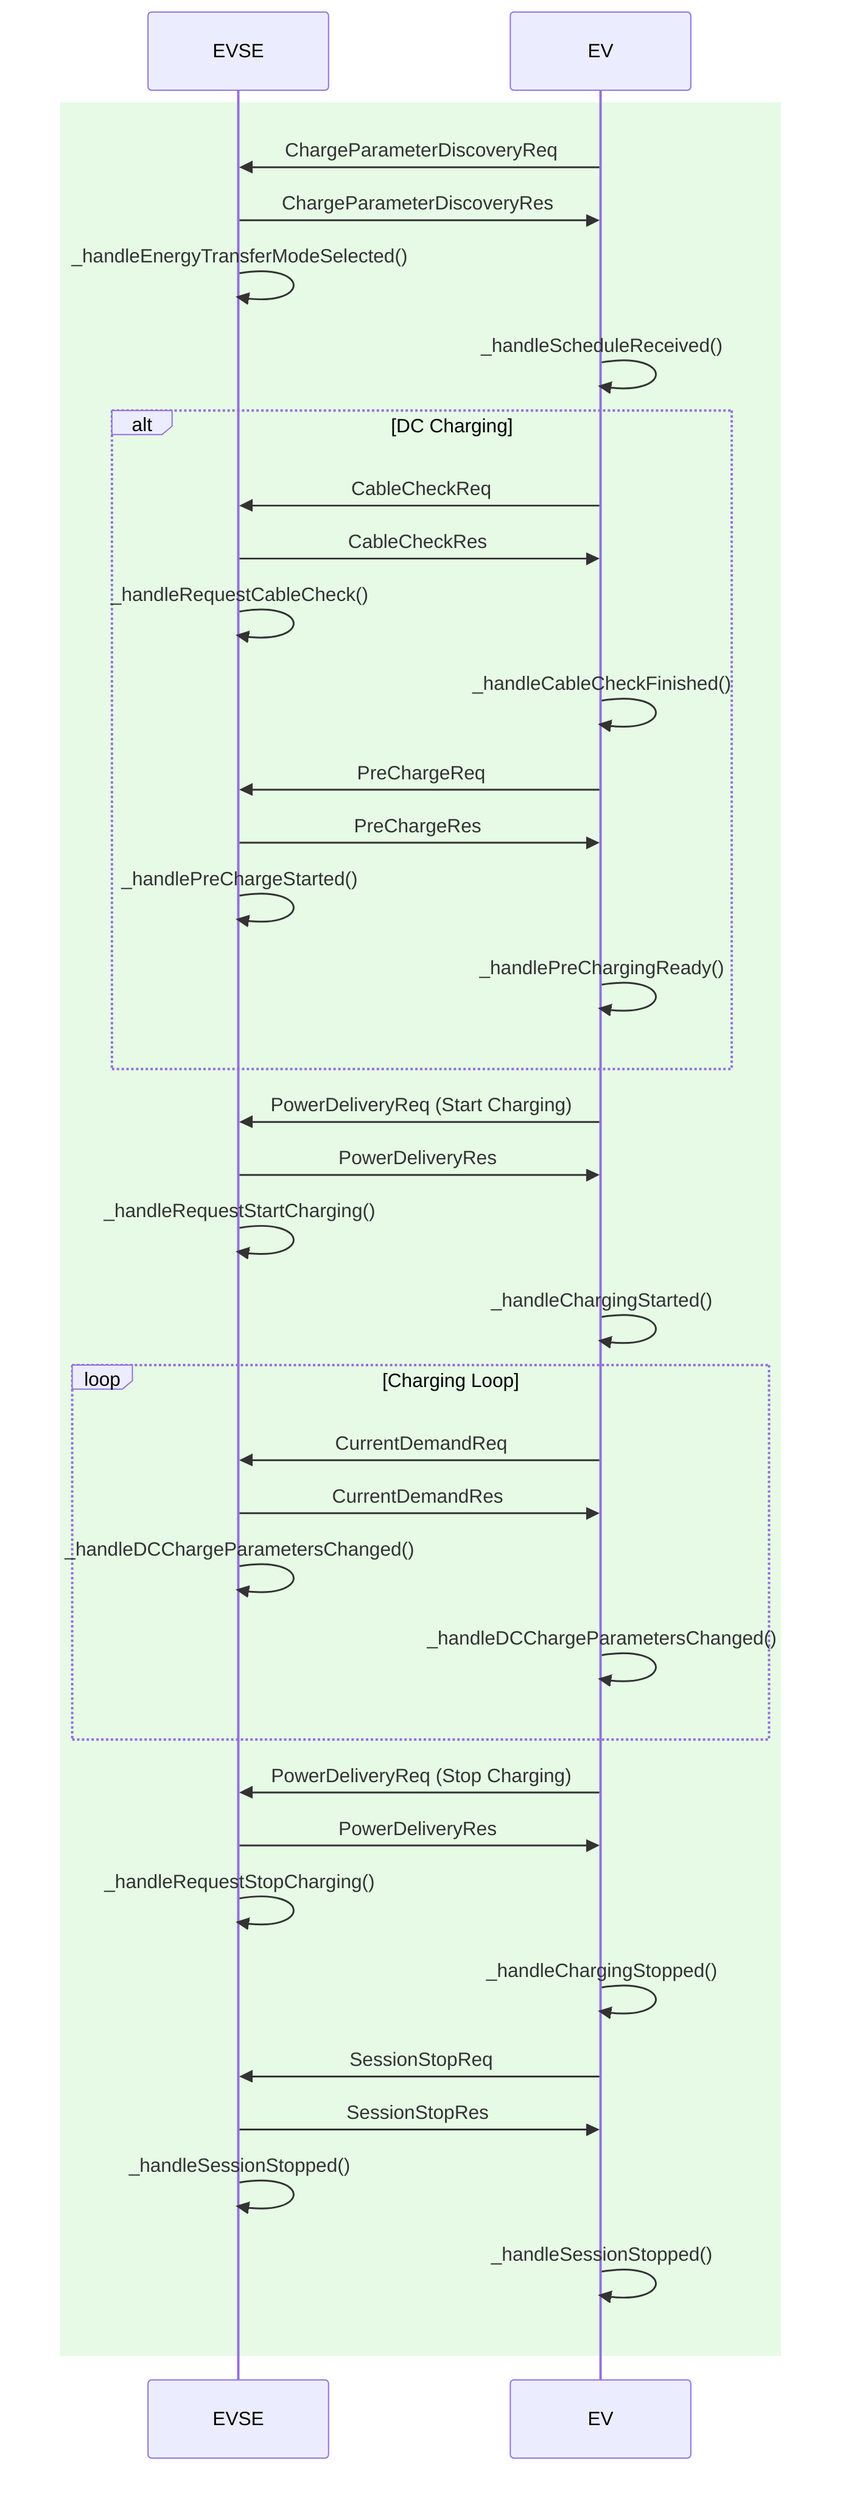 sequenceDiagram
    participant EVSE
    participant EV

    

    rect rgb(230, 250, 230)

        
        EV->>EVSE: ChargeParameterDiscoveryReq
        EVSE->>EV: ChargeParameterDiscoveryRes
        
        EVSE->>EVSE: _handleEnergyTransferModeSelected()
        EV->>EV: _handleScheduleReceived()
        
        alt DC Charging
            EV->>EVSE: CableCheckReq
            EVSE->>EV: CableCheckRes
            EVSE->>EVSE: _handleRequestCableCheck()
            EV->>EV: _handleCableCheckFinished()
            
            EV->>EVSE: PreChargeReq
            EVSE->>EV: PreChargeRes
            EVSE->>EVSE: _handlePreChargeStarted()
            EV->>EV: _handlePreChargingReady()
        end

        EV->>EVSE: PowerDeliveryReq (Start Charging)
        EVSE->>EV: PowerDeliveryRes
        EVSE->>EVSE: _handleRequestStartCharging()
        EV->>EV: _handleChargingStarted()
        
        loop Charging Loop
            EV->>EVSE: CurrentDemandReq
            EVSE->>EV: CurrentDemandRes
            EVSE->>EVSE: _handleDCChargeParametersChanged()
            EV->>EV: _handleDCChargeParametersChanged()
        end
        
        EV->>EVSE: PowerDeliveryReq (Stop Charging)
        EVSE->>EV: PowerDeliveryRes
        EVSE->>EVSE: _handleRequestStopCharging()
        EV->>EV: _handleChargingStopped()
        
        EV->>EVSE: SessionStopReq
        EVSE->>EV: SessionStopRes
        EVSE->>EVSE: _handleSessionStopped()
        EV->>EV: _handleSessionStopped()
    end